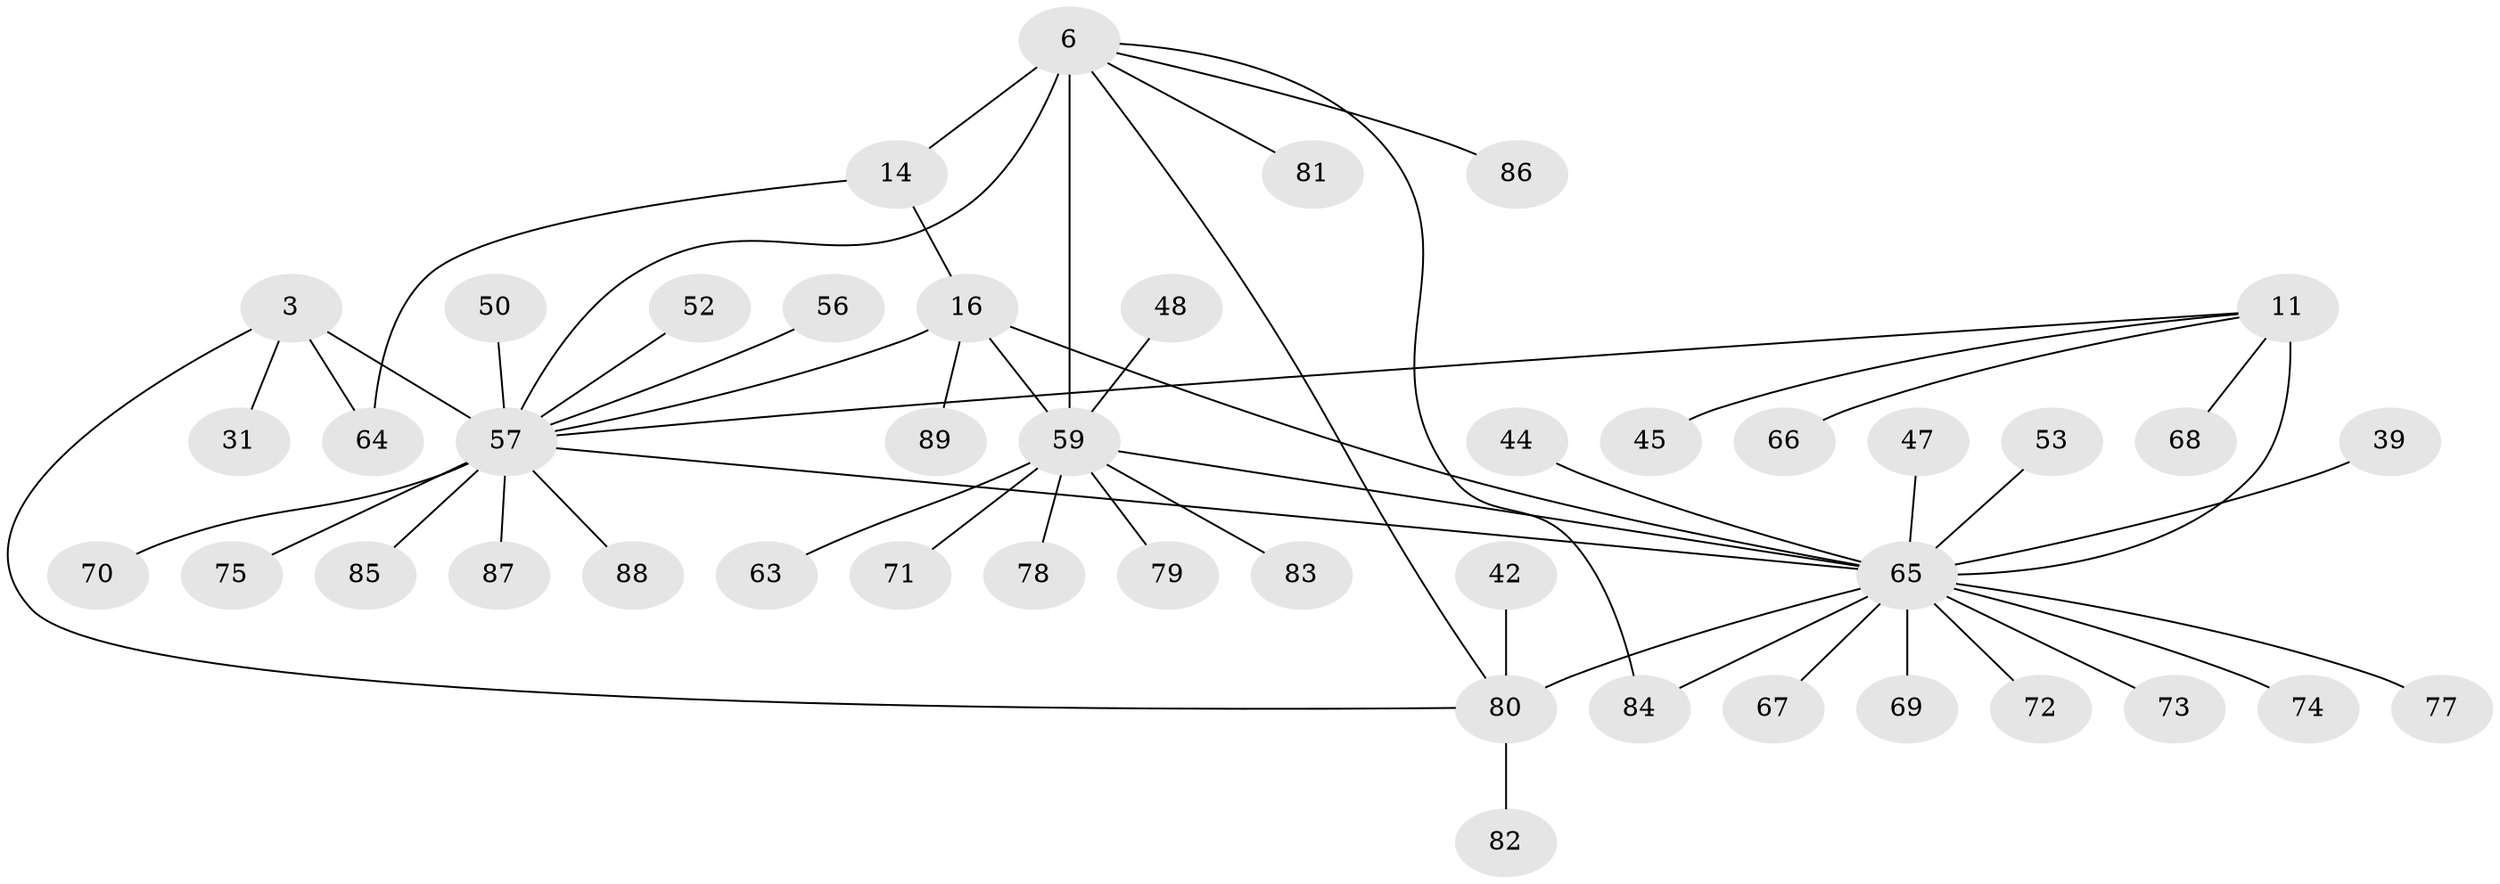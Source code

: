 // original degree distribution, {4: 0.02247191011235955, 12: 0.02247191011235955, 5: 0.0449438202247191, 10: 0.02247191011235955, 6: 0.0449438202247191, 7: 0.02247191011235955, 8: 0.011235955056179775, 9: 0.02247191011235955, 3: 0.0449438202247191, 1: 0.5393258426966292, 2: 0.20224719101123595}
// Generated by graph-tools (version 1.1) at 2025/54/03/09/25 04:54:20]
// undirected, 44 vertices, 52 edges
graph export_dot {
graph [start="1"]
  node [color=gray90,style=filled];
  3 [super="+1"];
  6 [super="+5"];
  11 [super="+9"];
  14 [super="+13"];
  16 [super="+15"];
  31;
  39;
  42;
  44 [super="+36"];
  45;
  47;
  48;
  50;
  52;
  53;
  56 [super="+55"];
  57 [super="+54+4+26+43+46+49"];
  59 [super="+33+40"];
  63;
  64 [super="+62"];
  65 [super="+12+41+37"];
  66;
  67 [super="+29"];
  68 [super="+61"];
  69;
  70;
  71;
  72;
  73;
  74;
  75;
  77;
  78;
  79;
  80 [super="+18"];
  81;
  82 [super="+60"];
  83;
  84;
  85;
  86 [super="+58"];
  87 [super="+76"];
  88;
  89 [super="+25"];
  3 -- 31;
  3 -- 64;
  3 -- 57 [weight=4];
  3 -- 80;
  6 -- 81;
  6 -- 14;
  6 -- 84;
  6 -- 86;
  6 -- 57;
  6 -- 80;
  6 -- 59 [weight=4];
  11 -- 66;
  11 -- 45;
  11 -- 68;
  11 -- 57;
  11 -- 65 [weight=5];
  14 -- 16 [weight=4];
  14 -- 64;
  16 -- 59;
  16 -- 89;
  16 -- 57 [weight=2];
  16 -- 65 [weight=2];
  39 -- 65;
  42 -- 80;
  44 -- 65;
  47 -- 65;
  48 -- 59;
  50 -- 57;
  52 -- 57;
  53 -- 65;
  56 -- 57;
  57 -- 70;
  57 -- 75;
  57 -- 85;
  57 -- 87;
  57 -- 88;
  57 -- 65;
  59 -- 65;
  59 -- 71;
  59 -- 78;
  59 -- 79;
  59 -- 83;
  59 -- 63;
  65 -- 67;
  65 -- 69;
  65 -- 73;
  65 -- 77;
  65 -- 80 [weight=5];
  65 -- 84;
  65 -- 72;
  65 -- 74;
  80 -- 82;
}
